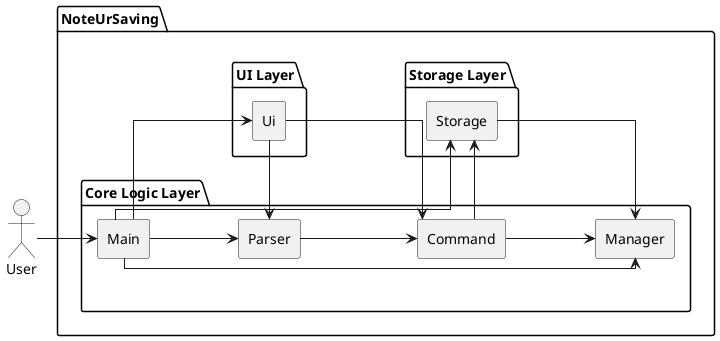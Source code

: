 @startuml
' 折线箭头
skinparam linetype ortho
' 横向展开
left to right direction

' 模块配色
skinparam package {
    BackgroundColor<<UI>> #E3F2FD
    BackgroundColor<<Logic>> #E8F5E9
    BackgroundColor<<Storage>> #FFF3E0
    BorderColor black
}

actor User

package "NoteUrSaving" {

    package "UI Layer" {
        rectangle "Ui" as Ui
    }

    package "Core Logic Layer" {
        rectangle "Main" as Main
        rectangle "Parser" as Parser
        rectangle "Command" as Command
        rectangle "Manager" as Model
    }

    package "Storage Layer" {
        rectangle "Storage" as Storage
    }

    User --> Main
    Main --> Ui
    Main --> Parser
    Main --> Model
    Main --> Storage

    Ui --> Parser
    Ui --> Command
    Parser --> Command

    Command --> Model
    Command --> Storage

    Storage --> Model
}

@enduml




